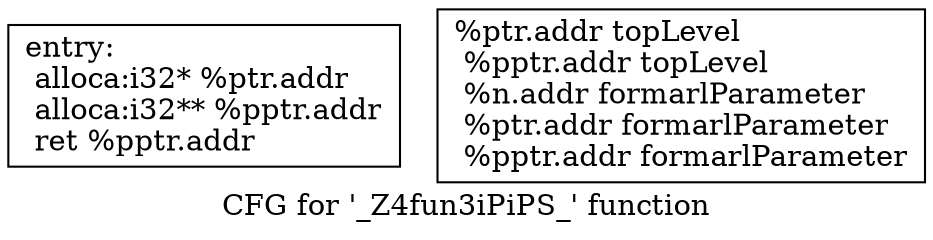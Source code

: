 digraph "CFG for '_Z4fun3iPiPS_' function" {
	label="CFG for '_Z4fun3iPiPS_' function";

	Node0x991ca80 [shape=record,label="{entry:\l alloca:i32* %ptr.addr\l alloca:i32** %pptr.addr\l ret %pptr.addr\l }"];
	Node1 [shape=record,label="{%ptr.addr topLevel\l %pptr.addr topLevel\l %n.addr formarlParameter\l %ptr.addr formarlParameter\l %pptr.addr formarlParameter\l }"];}

